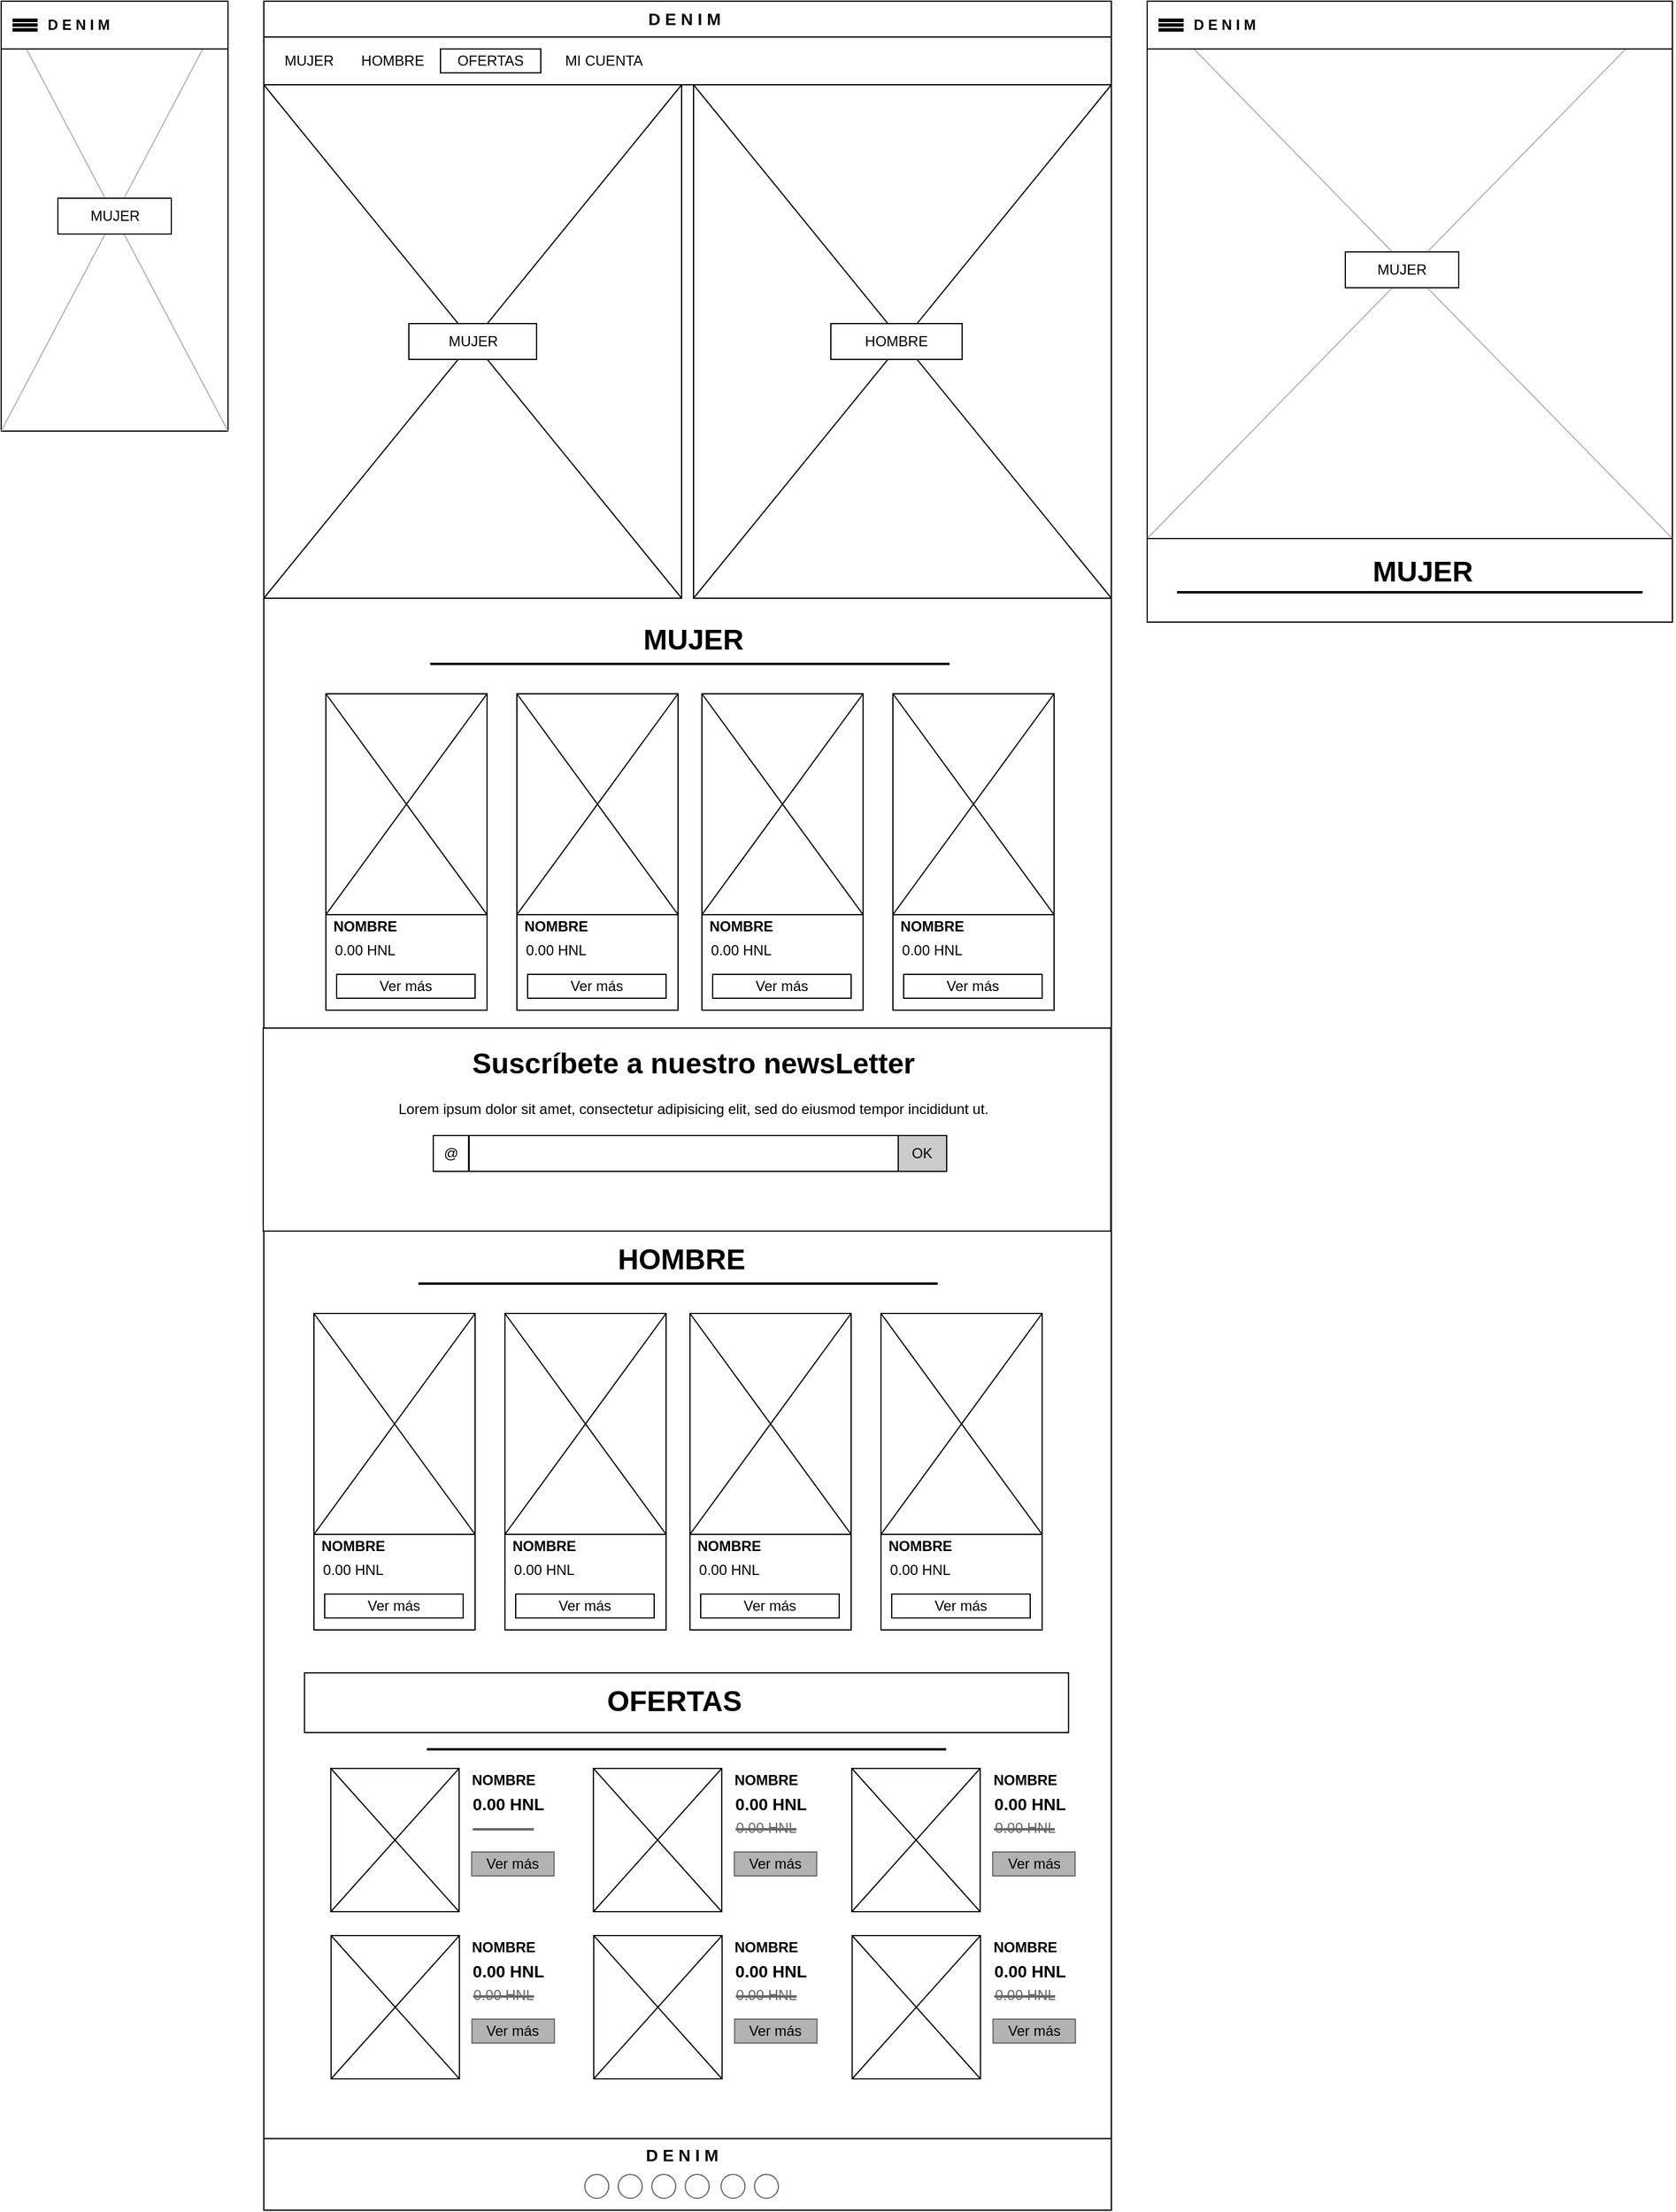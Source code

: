 <mxfile version="14.2.9" type="device"><diagram id="BzFbe2hhnLIQSWwReO9y" name="Page-1"><mxGraphModel dx="3149" dy="1377" grid="1" gridSize="10" guides="1" tooltips="1" connect="1" arrows="1" fold="1" page="1" pageScale="1" pageWidth="827" pageHeight="1169" math="0" shadow="0"><root><mxCell id="0"/><mxCell id="1" parent="0"/><mxCell id="2yqWOfdZehH4-SguEnwj-53" value="&lt;font color=&quot;#666666&quot;&gt;0.00 HNL&lt;/font&gt;" style="text;html=1;strokeColor=none;fillColor=none;align=center;verticalAlign=middle;whiteSpace=wrap;rounded=0;" vertex="1" parent="1"><mxGeometry x="408.12" y="1560" width="66" height="20" as="geometry"/></mxCell><mxCell id="w9OYnU01-3KVsLfKGzql-2" value="" style="rounded=0;whiteSpace=wrap;html=1;" parent="1" vertex="1"><mxGeometry x="240" y="40" width="710" height="1850" as="geometry"/></mxCell><mxCell id="2yqWOfdZehH4-SguEnwj-1" value="" style="rounded=0;whiteSpace=wrap;html=1;fillColor=#FFFFFF;shadow=0;" vertex="1" parent="1"><mxGeometry x="240" y="70" width="710" height="40" as="geometry"/></mxCell><mxCell id="w9OYnU01-3KVsLfKGzql-1" value="" style="rounded=0;whiteSpace=wrap;html=1;" parent="1" vertex="1"><mxGeometry x="20" y="40" width="190" height="360" as="geometry"/></mxCell><mxCell id="J9lF8tsHG0ILNzpmwX-n-75" value="" style="endArrow=none;html=1;strokeColor=#B3B3B3;entryX=1;entryY=0;entryDx=0;entryDy=0;exitX=0;exitY=1;exitDx=0;exitDy=0;" parent="1" source="w9OYnU01-3KVsLfKGzql-1" target="J9lF8tsHG0ILNzpmwX-n-1" edge="1"><mxGeometry width="50" height="50" relative="1" as="geometry"><mxPoint x="100" y="240" as="sourcePoint"/><mxPoint x="150" y="190" as="targetPoint"/></mxGeometry></mxCell><mxCell id="J9lF8tsHG0ILNzpmwX-n-76" value="" style="endArrow=none;html=1;strokeColor=#B3B3B3;entryX=0;entryY=0;entryDx=0;entryDy=0;exitX=1;exitY=1;exitDx=0;exitDy=0;" parent="1" source="w9OYnU01-3KVsLfKGzql-1" target="J9lF8tsHG0ILNzpmwX-n-1" edge="1"><mxGeometry width="50" height="50" relative="1" as="geometry"><mxPoint x="60" y="230" as="sourcePoint"/><mxPoint x="110" y="180" as="targetPoint"/></mxGeometry></mxCell><mxCell id="J9lF8tsHG0ILNzpmwX-n-14" value="" style="rounded=0;whiteSpace=wrap;html=1;fillColor=#FFFFFF;shadow=0;" parent="1" vertex="1"><mxGeometry x="240" y="40" width="710" height="30" as="geometry"/></mxCell><mxCell id="J9lF8tsHG0ILNzpmwX-n-1" value="" style="rounded=0;whiteSpace=wrap;html=1;" parent="1" vertex="1"><mxGeometry x="20" y="40" width="190" height="40" as="geometry"/></mxCell><mxCell id="w9OYnU01-3KVsLfKGzql-5" value="&lt;b&gt;D E N I M&lt;/b&gt;" style="text;html=1;strokeColor=none;fillColor=none;align=center;verticalAlign=middle;whiteSpace=wrap;rounded=0;rotation=0;" parent="1" vertex="1"><mxGeometry x="50" y="50" width="70" height="20" as="geometry"/></mxCell><mxCell id="999usHYiFykuovR0vCBk-6" value="MI CUENTA" style="text;html=1;strokeColor=none;fillColor=#FFFFFF;align=center;verticalAlign=middle;whiteSpace=wrap;rounded=0;" parent="1" vertex="1"><mxGeometry x="490" y="80" width="70" height="20" as="geometry"/></mxCell><mxCell id="999usHYiFykuovR0vCBk-7" value="MUJER" style="text;html=1;strokeColor=none;fillColor=#FFFFFF;align=center;verticalAlign=middle;whiteSpace=wrap;rounded=0;shadow=0;" parent="1" vertex="1"><mxGeometry x="257.5" y="80" width="40" height="20" as="geometry"/></mxCell><mxCell id="Bk4zmw9oALdh6fJDK1Hr-80" value="" style="rounded=0;whiteSpace=wrap;html=1;fillColor=#FFFFFF;" parent="1" vertex="1"><mxGeometry x="292" y="620" width="135" height="265" as="geometry"/></mxCell><mxCell id="Bk4zmw9oALdh6fJDK1Hr-83" value="" style="rounded=0;whiteSpace=wrap;html=1;fillColor=#FFFFFF;" parent="1" vertex="1"><mxGeometry x="292" y="620" width="135" height="185" as="geometry"/></mxCell><mxCell id="Bk4zmw9oALdh6fJDK1Hr-84" value="" style="endArrow=none;html=1;entryX=0;entryY=0;entryDx=0;entryDy=0;exitX=1;exitY=1;exitDx=0;exitDy=0;" parent="1" source="Bk4zmw9oALdh6fJDK1Hr-83" target="Bk4zmw9oALdh6fJDK1Hr-83" edge="1"><mxGeometry width="50" height="50" relative="1" as="geometry"><mxPoint x="327" y="690" as="sourcePoint"/><mxPoint x="377" y="640" as="targetPoint"/></mxGeometry></mxCell><mxCell id="Bk4zmw9oALdh6fJDK1Hr-85" value="" style="endArrow=none;html=1;entryX=1;entryY=0;entryDx=0;entryDy=0;exitX=0;exitY=1;exitDx=0;exitDy=0;" parent="1" source="Bk4zmw9oALdh6fJDK1Hr-83" target="Bk4zmw9oALdh6fJDK1Hr-83" edge="1"><mxGeometry width="50" height="50" relative="1" as="geometry"><mxPoint x="327" y="690" as="sourcePoint"/><mxPoint x="377" y="640" as="targetPoint"/></mxGeometry></mxCell><mxCell id="Bk4zmw9oALdh6fJDK1Hr-86" value="&lt;b&gt;NOMBRE&lt;/b&gt;" style="text;html=1;strokeColor=none;fillColor=none;align=center;verticalAlign=middle;whiteSpace=wrap;rounded=0;" parent="1" vertex="1"><mxGeometry x="292" y="805" width="66" height="20" as="geometry"/></mxCell><mxCell id="J9lF8tsHG0ILNzpmwX-n-2" value="" style="shape=parallelMarker;direction=south;html=1;outlineConnect=0;fontFamily=Helvetica;fontSize=12;fontColor=#000000;align=center;strokeColor=#000000;fillColor=#ffffff;" parent="1" vertex="1"><mxGeometry x="30" y="55" width="20" height="10" as="geometry"/></mxCell><mxCell id="J9lF8tsHG0ILNzpmwX-n-10" value="MUJER" style="rounded=1;whiteSpace=wrap;html=1;fillColor=#FFFFFF;arcSize=0;" parent="1" vertex="1"><mxGeometry x="67.5" y="205" width="95" height="30" as="geometry"/></mxCell><mxCell id="J9lF8tsHG0ILNzpmwX-n-11" value="&lt;b&gt;&lt;font style=&quot;font-size: 14px&quot;&gt;D E N I M&lt;/font&gt;&lt;/b&gt;" style="text;html=1;strokeColor=none;fillColor=none;align=center;verticalAlign=middle;whiteSpace=wrap;rounded=0;" parent="1" vertex="1"><mxGeometry x="556.25" y="45" width="72.5" height="20" as="geometry"/></mxCell><mxCell id="J9lF8tsHG0ILNzpmwX-n-16" value="HOMBRE" style="text;html=1;strokeColor=none;fillColor=#FFFFFF;align=center;verticalAlign=middle;whiteSpace=wrap;rounded=0;shadow=0;" parent="1" vertex="1"><mxGeometry x="327.5" y="80" width="40" height="20" as="geometry"/></mxCell><mxCell id="J9lF8tsHG0ILNzpmwX-n-18" value="" style="rounded=0;whiteSpace=wrap;html=1;shadow=0;fillColor=#FFFFFF;strokeColor=#000000;" parent="1" vertex="1"><mxGeometry x="388" y="80" width="84" height="20" as="geometry"/></mxCell><mxCell id="J9lF8tsHG0ILNzpmwX-n-19" value="OFERTAS" style="text;html=1;strokeColor=none;fillColor=#FFFFFF;align=center;verticalAlign=middle;whiteSpace=wrap;rounded=0;" parent="1" vertex="1"><mxGeometry x="410" y="85" width="40" height="10" as="geometry"/></mxCell><mxCell id="J9lF8tsHG0ILNzpmwX-n-39" value="&lt;font style=&quot;font-size: 24px&quot;&gt;&lt;b&gt;MUJER&lt;/b&gt;&lt;/font&gt;" style="text;html=1;strokeColor=none;fillColor=none;align=center;verticalAlign=middle;whiteSpace=wrap;rounded=0;shadow=0;" parent="1" vertex="1"><mxGeometry x="580" y="565" width="40" height="20" as="geometry"/></mxCell><mxCell id="J9lF8tsHG0ILNzpmwX-n-41" value="" style="rounded=0;whiteSpace=wrap;html=1;shadow=0;strokeColor=#000000;fillColor=#FFFFFF;" parent="1" vertex="1"><mxGeometry x="239.5" y="900" width="710" height="170" as="geometry"/></mxCell><mxCell id="J9lF8tsHG0ILNzpmwX-n-42" value="&lt;h1&gt;Suscríbete a nuestro newsLetter&lt;/h1&gt;&lt;p&gt;Lorem ipsum dolor sit amet, consectetur adipisicing elit, sed do eiusmod tempor incididunt ut.&lt;/p&gt;" style="text;html=1;strokeColor=none;fillColor=none;spacing=5;spacingTop=-20;whiteSpace=wrap;overflow=hidden;rounded=0;align=center;" parent="1" vertex="1"><mxGeometry x="270" y="910" width="660" height="70" as="geometry"/></mxCell><mxCell id="J9lF8tsHG0ILNzpmwX-n-43" value="" style="rounded=1;whiteSpace=wrap;html=1;arcSize=0;" parent="1" vertex="1"><mxGeometry x="412.03" y="990" width="359.44" height="30" as="geometry"/></mxCell><mxCell id="J9lF8tsHG0ILNzpmwX-n-44" value="OK" style="rounded=1;whiteSpace=wrap;html=1;fillColor=#CCCCCC;arcSize=0;" parent="1" vertex="1"><mxGeometry x="771.47" y="990" width="40.56" height="30" as="geometry"/></mxCell><mxCell id="J9lF8tsHG0ILNzpmwX-n-45" value="" style="rounded=0;whiteSpace=wrap;html=1;fillColor=#FFFFFF;" parent="1" vertex="1"><mxGeometry x="296.12" y="1520" width="107.5" height="120" as="geometry"/></mxCell><mxCell id="J9lF8tsHG0ILNzpmwX-n-46" value="" style="endArrow=none;html=1;entryX=0;entryY=0;entryDx=0;entryDy=0;exitX=1;exitY=1;exitDx=0;exitDy=0;" parent="1" source="J9lF8tsHG0ILNzpmwX-n-45" target="J9lF8tsHG0ILNzpmwX-n-45" edge="1"><mxGeometry width="50" height="50" relative="1" as="geometry"><mxPoint x="303.62" y="1590" as="sourcePoint"/><mxPoint x="353.62" y="1540" as="targetPoint"/></mxGeometry></mxCell><mxCell id="J9lF8tsHG0ILNzpmwX-n-47" value="" style="endArrow=none;html=1;entryX=1;entryY=0;entryDx=0;entryDy=0;exitX=0;exitY=1;exitDx=0;exitDy=0;" parent="1" source="J9lF8tsHG0ILNzpmwX-n-45" target="J9lF8tsHG0ILNzpmwX-n-45" edge="1"><mxGeometry width="50" height="50" relative="1" as="geometry"><mxPoint x="303.62" y="1590" as="sourcePoint"/><mxPoint x="353.62" y="1540" as="targetPoint"/></mxGeometry></mxCell><mxCell id="J9lF8tsHG0ILNzpmwX-n-57" value="" style="rounded=0;whiteSpace=wrap;html=1;shadow=0;strokeColor=#000000;fillColor=#FFFFFF;" parent="1" vertex="1"><mxGeometry x="274.12" y="1440" width="640" height="50" as="geometry"/></mxCell><mxCell id="2yqWOfdZehH4-SguEnwj-6" value="" style="rounded=0;whiteSpace=wrap;html=1;shadow=0;fillColor=none;" vertex="1" parent="1"><mxGeometry x="240" y="110" width="350" height="430" as="geometry"/></mxCell><mxCell id="2yqWOfdZehH4-SguEnwj-7" value="" style="rounded=0;whiteSpace=wrap;html=1;shadow=0;fillColor=none;" vertex="1" parent="1"><mxGeometry x="600" y="110" width="350" height="430" as="geometry"/></mxCell><mxCell id="2yqWOfdZehH4-SguEnwj-8" value="" style="endArrow=none;html=1;entryX=0;entryY=0;entryDx=0;entryDy=0;exitX=1;exitY=1;exitDx=0;exitDy=0;" edge="1" parent="1" source="2yqWOfdZehH4-SguEnwj-6" target="2yqWOfdZehH4-SguEnwj-6"><mxGeometry width="50" height="50" relative="1" as="geometry"><mxPoint x="320" y="270" as="sourcePoint"/><mxPoint x="370" y="220" as="targetPoint"/></mxGeometry></mxCell><mxCell id="2yqWOfdZehH4-SguEnwj-9" value="" style="endArrow=none;html=1;entryX=0;entryY=0;entryDx=0;entryDy=0;" edge="1" parent="1" target="2yqWOfdZehH4-SguEnwj-7"><mxGeometry width="50" height="50" relative="1" as="geometry"><mxPoint x="950" y="540" as="sourcePoint"/><mxPoint x="590" y="110.0" as="targetPoint"/></mxGeometry></mxCell><mxCell id="2yqWOfdZehH4-SguEnwj-10" value="" style="endArrow=none;html=1;entryX=1;entryY=0;entryDx=0;entryDy=0;exitX=0;exitY=1;exitDx=0;exitDy=0;" edge="1" parent="1" source="2yqWOfdZehH4-SguEnwj-7" target="2yqWOfdZehH4-SguEnwj-7"><mxGeometry width="50" height="50" relative="1" as="geometry"><mxPoint x="960" y="550" as="sourcePoint"/><mxPoint x="600" y="120.0" as="targetPoint"/></mxGeometry></mxCell><mxCell id="2yqWOfdZehH4-SguEnwj-11" value="" style="endArrow=none;html=1;entryX=1;entryY=0;entryDx=0;entryDy=0;exitX=0;exitY=1;exitDx=0;exitDy=0;" edge="1" parent="1" target="2yqWOfdZehH4-SguEnwj-6"><mxGeometry width="50" height="50" relative="1" as="geometry"><mxPoint x="240" y="540" as="sourcePoint"/><mxPoint x="600" y="110.0" as="targetPoint"/></mxGeometry></mxCell><mxCell id="2yqWOfdZehH4-SguEnwj-12" value="MUJER" style="rounded=1;whiteSpace=wrap;html=1;fillColor=#FFFFFF;shadow=0;arcSize=0;" vertex="1" parent="1"><mxGeometry x="361.5" y="310" width="107" height="30" as="geometry"/></mxCell><mxCell id="2yqWOfdZehH4-SguEnwj-13" value="HOMBRE" style="rounded=1;whiteSpace=wrap;html=1;fillColor=#FFFFFF;arcSize=0;" vertex="1" parent="1"><mxGeometry x="715" y="310" width="110" height="30" as="geometry"/></mxCell><mxCell id="2yqWOfdZehH4-SguEnwj-16" value="" style="line;strokeWidth=2;html=1;shadow=0;fillColor=#FFFFFF;" vertex="1" parent="1"><mxGeometry x="379.5" y="590" width="435" height="10" as="geometry"/></mxCell><mxCell id="2yqWOfdZehH4-SguEnwj-17" value="0.00 HNL" style="text;html=1;strokeColor=none;fillColor=none;align=center;verticalAlign=middle;whiteSpace=wrap;rounded=0;" vertex="1" parent="1"><mxGeometry x="292" y="825" width="66" height="20" as="geometry"/></mxCell><mxCell id="2yqWOfdZehH4-SguEnwj-18" value="Ver más" style="rounded=1;whiteSpace=wrap;html=1;fillColor=#FFFFFF;shadow=0;arcSize=0;" vertex="1" parent="1"><mxGeometry x="301" y="855" width="116" height="20" as="geometry"/></mxCell><mxCell id="2yqWOfdZehH4-SguEnwj-27" value="" style="rounded=0;whiteSpace=wrap;html=1;fillColor=#FFFFFF;" vertex="1" parent="1"><mxGeometry x="452" y="620" width="135" height="265" as="geometry"/></mxCell><mxCell id="2yqWOfdZehH4-SguEnwj-28" value="" style="rounded=0;whiteSpace=wrap;html=1;fillColor=#FFFFFF;" vertex="1" parent="1"><mxGeometry x="452" y="620" width="135" height="185" as="geometry"/></mxCell><mxCell id="2yqWOfdZehH4-SguEnwj-29" value="" style="endArrow=none;html=1;entryX=0;entryY=0;entryDx=0;entryDy=0;exitX=1;exitY=1;exitDx=0;exitDy=0;" edge="1" parent="1" source="2yqWOfdZehH4-SguEnwj-28" target="2yqWOfdZehH4-SguEnwj-28"><mxGeometry width="50" height="50" relative="1" as="geometry"><mxPoint x="487" y="690" as="sourcePoint"/><mxPoint x="537" y="640" as="targetPoint"/></mxGeometry></mxCell><mxCell id="2yqWOfdZehH4-SguEnwj-30" value="" style="endArrow=none;html=1;entryX=1;entryY=0;entryDx=0;entryDy=0;exitX=0;exitY=1;exitDx=0;exitDy=0;" edge="1" parent="1" source="2yqWOfdZehH4-SguEnwj-28" target="2yqWOfdZehH4-SguEnwj-28"><mxGeometry width="50" height="50" relative="1" as="geometry"><mxPoint x="487" y="690" as="sourcePoint"/><mxPoint x="537" y="640" as="targetPoint"/></mxGeometry></mxCell><mxCell id="2yqWOfdZehH4-SguEnwj-31" value="&lt;b&gt;NOMBRE&lt;/b&gt;" style="text;html=1;strokeColor=none;fillColor=none;align=center;verticalAlign=middle;whiteSpace=wrap;rounded=0;" vertex="1" parent="1"><mxGeometry x="452" y="805" width="66" height="20" as="geometry"/></mxCell><mxCell id="2yqWOfdZehH4-SguEnwj-32" value="0.00 HNL" style="text;html=1;strokeColor=none;fillColor=none;align=center;verticalAlign=middle;whiteSpace=wrap;rounded=0;" vertex="1" parent="1"><mxGeometry x="452" y="825" width="66" height="20" as="geometry"/></mxCell><mxCell id="2yqWOfdZehH4-SguEnwj-33" value="Ver más" style="rounded=1;whiteSpace=wrap;html=1;fillColor=#FFFFFF;shadow=0;arcSize=0;" vertex="1" parent="1"><mxGeometry x="461" y="855" width="116" height="20" as="geometry"/></mxCell><mxCell id="2yqWOfdZehH4-SguEnwj-34" value="" style="rounded=0;whiteSpace=wrap;html=1;fillColor=#FFFFFF;" vertex="1" parent="1"><mxGeometry x="607" y="620" width="135" height="265" as="geometry"/></mxCell><mxCell id="2yqWOfdZehH4-SguEnwj-35" value="" style="rounded=0;whiteSpace=wrap;html=1;fillColor=#FFFFFF;" vertex="1" parent="1"><mxGeometry x="607" y="620" width="135" height="185" as="geometry"/></mxCell><mxCell id="2yqWOfdZehH4-SguEnwj-36" value="" style="endArrow=none;html=1;entryX=0;entryY=0;entryDx=0;entryDy=0;exitX=1;exitY=1;exitDx=0;exitDy=0;" edge="1" parent="1" source="2yqWOfdZehH4-SguEnwj-35" target="2yqWOfdZehH4-SguEnwj-35"><mxGeometry width="50" height="50" relative="1" as="geometry"><mxPoint x="642" y="690" as="sourcePoint"/><mxPoint x="692" y="640" as="targetPoint"/></mxGeometry></mxCell><mxCell id="2yqWOfdZehH4-SguEnwj-37" value="" style="endArrow=none;html=1;entryX=1;entryY=0;entryDx=0;entryDy=0;exitX=0;exitY=1;exitDx=0;exitDy=0;" edge="1" parent="1" source="2yqWOfdZehH4-SguEnwj-35" target="2yqWOfdZehH4-SguEnwj-35"><mxGeometry width="50" height="50" relative="1" as="geometry"><mxPoint x="642" y="690" as="sourcePoint"/><mxPoint x="692" y="640" as="targetPoint"/></mxGeometry></mxCell><mxCell id="2yqWOfdZehH4-SguEnwj-38" value="&lt;b&gt;NOMBRE&lt;/b&gt;" style="text;html=1;strokeColor=none;fillColor=none;align=center;verticalAlign=middle;whiteSpace=wrap;rounded=0;" vertex="1" parent="1"><mxGeometry x="607" y="805" width="66" height="20" as="geometry"/></mxCell><mxCell id="2yqWOfdZehH4-SguEnwj-39" value="0.00 HNL" style="text;html=1;strokeColor=none;fillColor=none;align=center;verticalAlign=middle;whiteSpace=wrap;rounded=0;" vertex="1" parent="1"><mxGeometry x="607" y="825" width="66" height="20" as="geometry"/></mxCell><mxCell id="2yqWOfdZehH4-SguEnwj-40" value="Ver más" style="rounded=1;whiteSpace=wrap;html=1;fillColor=#FFFFFF;shadow=0;arcSize=0;" vertex="1" parent="1"><mxGeometry x="616" y="855" width="116" height="20" as="geometry"/></mxCell><mxCell id="2yqWOfdZehH4-SguEnwj-41" value="" style="rounded=0;whiteSpace=wrap;html=1;fillColor=#FFFFFF;" vertex="1" parent="1"><mxGeometry x="767" y="620" width="135" height="265" as="geometry"/></mxCell><mxCell id="2yqWOfdZehH4-SguEnwj-42" value="" style="rounded=0;whiteSpace=wrap;html=1;fillColor=#FFFFFF;" vertex="1" parent="1"><mxGeometry x="767" y="620" width="135" height="185" as="geometry"/></mxCell><mxCell id="2yqWOfdZehH4-SguEnwj-43" value="" style="endArrow=none;html=1;entryX=0;entryY=0;entryDx=0;entryDy=0;exitX=1;exitY=1;exitDx=0;exitDy=0;" edge="1" parent="1" source="2yqWOfdZehH4-SguEnwj-42" target="2yqWOfdZehH4-SguEnwj-42"><mxGeometry width="50" height="50" relative="1" as="geometry"><mxPoint x="802" y="690" as="sourcePoint"/><mxPoint x="852" y="640" as="targetPoint"/></mxGeometry></mxCell><mxCell id="2yqWOfdZehH4-SguEnwj-44" value="" style="endArrow=none;html=1;entryX=1;entryY=0;entryDx=0;entryDy=0;exitX=0;exitY=1;exitDx=0;exitDy=0;" edge="1" parent="1" source="2yqWOfdZehH4-SguEnwj-42" target="2yqWOfdZehH4-SguEnwj-42"><mxGeometry width="50" height="50" relative="1" as="geometry"><mxPoint x="802" y="690" as="sourcePoint"/><mxPoint x="852" y="640" as="targetPoint"/></mxGeometry></mxCell><mxCell id="2yqWOfdZehH4-SguEnwj-45" value="&lt;b&gt;NOMBRE&lt;/b&gt;" style="text;html=1;strokeColor=none;fillColor=none;align=center;verticalAlign=middle;whiteSpace=wrap;rounded=0;" vertex="1" parent="1"><mxGeometry x="767" y="805" width="66" height="20" as="geometry"/></mxCell><mxCell id="2yqWOfdZehH4-SguEnwj-46" value="0.00 HNL" style="text;html=1;strokeColor=none;fillColor=none;align=center;verticalAlign=middle;whiteSpace=wrap;rounded=0;" vertex="1" parent="1"><mxGeometry x="767" y="825" width="66" height="20" as="geometry"/></mxCell><mxCell id="2yqWOfdZehH4-SguEnwj-47" value="Ver más" style="rounded=1;whiteSpace=wrap;html=1;fillColor=#FFFFFF;shadow=0;arcSize=0;" vertex="1" parent="1"><mxGeometry x="776" y="855" width="116" height="20" as="geometry"/></mxCell><mxCell id="2yqWOfdZehH4-SguEnwj-48" value="@" style="rounded=1;whiteSpace=wrap;html=1;arcSize=0;" vertex="1" parent="1"><mxGeometry x="381.96" y="990" width="29.57" height="30" as="geometry"/></mxCell><mxCell id="2yqWOfdZehH4-SguEnwj-49" value="&lt;font style=&quot;font-size: 24px&quot;&gt;&lt;b&gt;OFERTAS&lt;br&gt;&lt;/b&gt;&lt;/font&gt;" style="text;html=1;strokeColor=none;fillColor=none;align=center;verticalAlign=middle;whiteSpace=wrap;rounded=0;shadow=0;" vertex="1" parent="1"><mxGeometry x="564.12" y="1454" width="40" height="20" as="geometry"/></mxCell><mxCell id="2yqWOfdZehH4-SguEnwj-50" value="&lt;b&gt;NOMBRE&lt;/b&gt;" style="text;html=1;strokeColor=none;fillColor=none;align=center;verticalAlign=middle;whiteSpace=wrap;rounded=0;" vertex="1" parent="1"><mxGeometry x="408.08" y="1520" width="66" height="20" as="geometry"/></mxCell><mxCell id="2yqWOfdZehH4-SguEnwj-51" value="&lt;font style=&quot;font-size: 14px&quot;&gt;&lt;b&gt;0.00 HNL&lt;/b&gt;&lt;/font&gt;" style="text;html=1;strokeColor=none;fillColor=none;align=center;verticalAlign=middle;whiteSpace=wrap;rounded=0;" vertex="1" parent="1"><mxGeometry x="412.12" y="1540" width="66" height="20" as="geometry"/></mxCell><mxCell id="2yqWOfdZehH4-SguEnwj-52" value="Ver más" style="rounded=1;whiteSpace=wrap;html=1;fillColor=#B3B3B3;shadow=0;arcSize=0;strokeColor=#666666;" vertex="1" parent="1"><mxGeometry x="414.12" y="1590" width="69.04" height="20" as="geometry"/></mxCell><mxCell id="2yqWOfdZehH4-SguEnwj-54" value="" style="line;strokeWidth=2;html=1;shadow=0;fillColor=#000000;strokeColor=#666666;" vertex="1" parent="1"><mxGeometry x="415.12" y="1568.5" width="51" height="5" as="geometry"/></mxCell><mxCell id="2yqWOfdZehH4-SguEnwj-55" value="&lt;font color=&quot;#666666&quot;&gt;0.00 HNL&lt;/font&gt;" style="text;html=1;strokeColor=none;fillColor=none;align=center;verticalAlign=middle;whiteSpace=wrap;rounded=0;" vertex="1" parent="1"><mxGeometry x="628.12" y="1560" width="66" height="20" as="geometry"/></mxCell><mxCell id="2yqWOfdZehH4-SguEnwj-56" value="" style="rounded=0;whiteSpace=wrap;html=1;fillColor=#FFFFFF;" vertex="1" parent="1"><mxGeometry x="516.12" y="1520" width="107.5" height="120" as="geometry"/></mxCell><mxCell id="2yqWOfdZehH4-SguEnwj-57" value="" style="endArrow=none;html=1;entryX=0;entryY=0;entryDx=0;entryDy=0;exitX=1;exitY=1;exitDx=0;exitDy=0;" edge="1" parent="1" source="2yqWOfdZehH4-SguEnwj-56" target="2yqWOfdZehH4-SguEnwj-56"><mxGeometry width="50" height="50" relative="1" as="geometry"><mxPoint x="523.62" y="1590" as="sourcePoint"/><mxPoint x="573.62" y="1540" as="targetPoint"/></mxGeometry></mxCell><mxCell id="2yqWOfdZehH4-SguEnwj-58" value="" style="endArrow=none;html=1;entryX=1;entryY=0;entryDx=0;entryDy=0;exitX=0;exitY=1;exitDx=0;exitDy=0;" edge="1" parent="1" source="2yqWOfdZehH4-SguEnwj-56" target="2yqWOfdZehH4-SguEnwj-56"><mxGeometry width="50" height="50" relative="1" as="geometry"><mxPoint x="523.62" y="1590" as="sourcePoint"/><mxPoint x="573.62" y="1540" as="targetPoint"/></mxGeometry></mxCell><mxCell id="2yqWOfdZehH4-SguEnwj-59" value="&lt;b&gt;NOMBRE&lt;/b&gt;" style="text;html=1;strokeColor=none;fillColor=none;align=center;verticalAlign=middle;whiteSpace=wrap;rounded=0;" vertex="1" parent="1"><mxGeometry x="628.08" y="1520" width="66" height="20" as="geometry"/></mxCell><mxCell id="2yqWOfdZehH4-SguEnwj-60" value="&lt;font style=&quot;font-size: 14px&quot;&gt;&lt;b&gt;0.00 HNL&lt;/b&gt;&lt;/font&gt;" style="text;html=1;strokeColor=none;fillColor=none;align=center;verticalAlign=middle;whiteSpace=wrap;rounded=0;" vertex="1" parent="1"><mxGeometry x="632.12" y="1540" width="66" height="20" as="geometry"/></mxCell><mxCell id="2yqWOfdZehH4-SguEnwj-61" value="Ver más" style="rounded=1;whiteSpace=wrap;html=1;fillColor=#B3B3B3;shadow=0;arcSize=0;strokeColor=#666666;" vertex="1" parent="1"><mxGeometry x="634.12" y="1590" width="69.04" height="20" as="geometry"/></mxCell><mxCell id="2yqWOfdZehH4-SguEnwj-62" value="" style="line;strokeWidth=2;html=1;shadow=0;fillColor=#000000;strokeColor=#666666;" vertex="1" parent="1"><mxGeometry x="635.12" y="1568.5" width="51" height="5" as="geometry"/></mxCell><mxCell id="2yqWOfdZehH4-SguEnwj-63" value="&lt;font color=&quot;#666666&quot;&gt;0.00 HNL&lt;/font&gt;" style="text;html=1;strokeColor=none;fillColor=none;align=center;verticalAlign=middle;whiteSpace=wrap;rounded=0;" vertex="1" parent="1"><mxGeometry x="844.6" y="1560" width="66" height="20" as="geometry"/></mxCell><mxCell id="2yqWOfdZehH4-SguEnwj-64" value="" style="rounded=0;whiteSpace=wrap;html=1;fillColor=#FFFFFF;" vertex="1" parent="1"><mxGeometry x="732.6" y="1520" width="107.5" height="120" as="geometry"/></mxCell><mxCell id="2yqWOfdZehH4-SguEnwj-65" value="" style="endArrow=none;html=1;entryX=0;entryY=0;entryDx=0;entryDy=0;exitX=1;exitY=1;exitDx=0;exitDy=0;" edge="1" parent="1" source="2yqWOfdZehH4-SguEnwj-64" target="2yqWOfdZehH4-SguEnwj-64"><mxGeometry width="50" height="50" relative="1" as="geometry"><mxPoint x="740.1" y="1590" as="sourcePoint"/><mxPoint x="790.1" y="1540" as="targetPoint"/></mxGeometry></mxCell><mxCell id="2yqWOfdZehH4-SguEnwj-66" value="" style="endArrow=none;html=1;entryX=1;entryY=0;entryDx=0;entryDy=0;exitX=0;exitY=1;exitDx=0;exitDy=0;" edge="1" parent="1" source="2yqWOfdZehH4-SguEnwj-64" target="2yqWOfdZehH4-SguEnwj-64"><mxGeometry width="50" height="50" relative="1" as="geometry"><mxPoint x="740.1" y="1590" as="sourcePoint"/><mxPoint x="790.1" y="1540" as="targetPoint"/></mxGeometry></mxCell><mxCell id="2yqWOfdZehH4-SguEnwj-67" value="&lt;b&gt;NOMBRE&lt;/b&gt;" style="text;html=1;strokeColor=none;fillColor=none;align=center;verticalAlign=middle;whiteSpace=wrap;rounded=0;" vertex="1" parent="1"><mxGeometry x="844.56" y="1520" width="66" height="20" as="geometry"/></mxCell><mxCell id="2yqWOfdZehH4-SguEnwj-68" value="&lt;font style=&quot;font-size: 14px&quot;&gt;&lt;b&gt;0.00 HNL&lt;/b&gt;&lt;/font&gt;" style="text;html=1;strokeColor=none;fillColor=none;align=center;verticalAlign=middle;whiteSpace=wrap;rounded=0;" vertex="1" parent="1"><mxGeometry x="848.6" y="1540" width="66" height="20" as="geometry"/></mxCell><mxCell id="2yqWOfdZehH4-SguEnwj-69" value="Ver más" style="rounded=1;whiteSpace=wrap;html=1;fillColor=#B3B3B3;shadow=0;arcSize=0;strokeColor=#666666;" vertex="1" parent="1"><mxGeometry x="850.6" y="1590" width="69.04" height="20" as="geometry"/></mxCell><mxCell id="2yqWOfdZehH4-SguEnwj-70" value="" style="line;strokeWidth=2;html=1;shadow=0;fillColor=#000000;strokeColor=#666666;" vertex="1" parent="1"><mxGeometry x="851.6" y="1568.5" width="51" height="5" as="geometry"/></mxCell><mxCell id="2yqWOfdZehH4-SguEnwj-71" value="&lt;font color=&quot;#666666&quot;&gt;0.00 HNL&lt;/font&gt;" style="text;html=1;strokeColor=none;fillColor=none;align=center;verticalAlign=middle;whiteSpace=wrap;rounded=0;" vertex="1" parent="1"><mxGeometry x="408.36" y="1700" width="66" height="20" as="geometry"/></mxCell><mxCell id="2yqWOfdZehH4-SguEnwj-72" value="" style="rounded=0;whiteSpace=wrap;html=1;fillColor=#FFFFFF;" vertex="1" parent="1"><mxGeometry x="296.36" y="1660" width="107.5" height="120" as="geometry"/></mxCell><mxCell id="2yqWOfdZehH4-SguEnwj-73" value="" style="endArrow=none;html=1;entryX=0;entryY=0;entryDx=0;entryDy=0;exitX=1;exitY=1;exitDx=0;exitDy=0;" edge="1" parent="1" source="2yqWOfdZehH4-SguEnwj-72" target="2yqWOfdZehH4-SguEnwj-72"><mxGeometry width="50" height="50" relative="1" as="geometry"><mxPoint x="303.86" y="1730" as="sourcePoint"/><mxPoint x="353.86" y="1680" as="targetPoint"/></mxGeometry></mxCell><mxCell id="2yqWOfdZehH4-SguEnwj-74" value="" style="endArrow=none;html=1;entryX=1;entryY=0;entryDx=0;entryDy=0;exitX=0;exitY=1;exitDx=0;exitDy=0;" edge="1" parent="1" source="2yqWOfdZehH4-SguEnwj-72" target="2yqWOfdZehH4-SguEnwj-72"><mxGeometry width="50" height="50" relative="1" as="geometry"><mxPoint x="303.86" y="1730" as="sourcePoint"/><mxPoint x="353.86" y="1680" as="targetPoint"/></mxGeometry></mxCell><mxCell id="2yqWOfdZehH4-SguEnwj-75" value="&lt;b&gt;NOMBRE&lt;/b&gt;" style="text;html=1;strokeColor=none;fillColor=none;align=center;verticalAlign=middle;whiteSpace=wrap;rounded=0;" vertex="1" parent="1"><mxGeometry x="408.32" y="1660" width="66" height="20" as="geometry"/></mxCell><mxCell id="2yqWOfdZehH4-SguEnwj-76" value="&lt;font style=&quot;font-size: 14px&quot;&gt;&lt;b&gt;0.00 HNL&lt;/b&gt;&lt;/font&gt;" style="text;html=1;strokeColor=none;fillColor=none;align=center;verticalAlign=middle;whiteSpace=wrap;rounded=0;" vertex="1" parent="1"><mxGeometry x="412.36" y="1680" width="66" height="20" as="geometry"/></mxCell><mxCell id="2yqWOfdZehH4-SguEnwj-77" value="Ver más" style="rounded=1;whiteSpace=wrap;html=1;fillColor=#B3B3B3;shadow=0;arcSize=0;strokeColor=#666666;" vertex="1" parent="1"><mxGeometry x="414.36" y="1730" width="69.04" height="20" as="geometry"/></mxCell><mxCell id="2yqWOfdZehH4-SguEnwj-78" value="" style="line;strokeWidth=2;html=1;shadow=0;fillColor=#000000;strokeColor=#666666;" vertex="1" parent="1"><mxGeometry x="415.36" y="1708.5" width="51" height="5" as="geometry"/></mxCell><mxCell id="2yqWOfdZehH4-SguEnwj-79" value="&lt;font color=&quot;#666666&quot;&gt;0.00 HNL&lt;/font&gt;" style="text;html=1;strokeColor=none;fillColor=none;align=center;verticalAlign=middle;whiteSpace=wrap;rounded=0;" vertex="1" parent="1"><mxGeometry x="628.36" y="1700" width="66" height="20" as="geometry"/></mxCell><mxCell id="2yqWOfdZehH4-SguEnwj-80" value="" style="rounded=0;whiteSpace=wrap;html=1;fillColor=#FFFFFF;" vertex="1" parent="1"><mxGeometry x="516.36" y="1660" width="107.5" height="120" as="geometry"/></mxCell><mxCell id="2yqWOfdZehH4-SguEnwj-81" value="" style="endArrow=none;html=1;entryX=0;entryY=0;entryDx=0;entryDy=0;exitX=1;exitY=1;exitDx=0;exitDy=0;" edge="1" parent="1" source="2yqWOfdZehH4-SguEnwj-80" target="2yqWOfdZehH4-SguEnwj-80"><mxGeometry width="50" height="50" relative="1" as="geometry"><mxPoint x="523.86" y="1730" as="sourcePoint"/><mxPoint x="573.86" y="1680" as="targetPoint"/></mxGeometry></mxCell><mxCell id="2yqWOfdZehH4-SguEnwj-82" value="" style="endArrow=none;html=1;entryX=1;entryY=0;entryDx=0;entryDy=0;exitX=0;exitY=1;exitDx=0;exitDy=0;" edge="1" parent="1" source="2yqWOfdZehH4-SguEnwj-80" target="2yqWOfdZehH4-SguEnwj-80"><mxGeometry width="50" height="50" relative="1" as="geometry"><mxPoint x="523.86" y="1730" as="sourcePoint"/><mxPoint x="573.86" y="1680" as="targetPoint"/></mxGeometry></mxCell><mxCell id="2yqWOfdZehH4-SguEnwj-83" value="&lt;b&gt;NOMBRE&lt;/b&gt;" style="text;html=1;strokeColor=none;fillColor=none;align=center;verticalAlign=middle;whiteSpace=wrap;rounded=0;" vertex="1" parent="1"><mxGeometry x="628.32" y="1660" width="66" height="20" as="geometry"/></mxCell><mxCell id="2yqWOfdZehH4-SguEnwj-84" value="&lt;font style=&quot;font-size: 14px&quot;&gt;&lt;b&gt;0.00 HNL&lt;/b&gt;&lt;/font&gt;" style="text;html=1;strokeColor=none;fillColor=none;align=center;verticalAlign=middle;whiteSpace=wrap;rounded=0;" vertex="1" parent="1"><mxGeometry x="632.36" y="1680" width="66" height="20" as="geometry"/></mxCell><mxCell id="2yqWOfdZehH4-SguEnwj-85" value="Ver más" style="rounded=1;whiteSpace=wrap;html=1;fillColor=#B3B3B3;shadow=0;arcSize=0;strokeColor=#666666;" vertex="1" parent="1"><mxGeometry x="634.36" y="1730" width="69.04" height="20" as="geometry"/></mxCell><mxCell id="2yqWOfdZehH4-SguEnwj-86" value="" style="line;strokeWidth=2;html=1;shadow=0;fillColor=#000000;strokeColor=#666666;" vertex="1" parent="1"><mxGeometry x="635.36" y="1708.5" width="51" height="5" as="geometry"/></mxCell><mxCell id="2yqWOfdZehH4-SguEnwj-87" value="&lt;font color=&quot;#666666&quot;&gt;0.00 HNL&lt;/font&gt;" style="text;html=1;strokeColor=none;fillColor=none;align=center;verticalAlign=middle;whiteSpace=wrap;rounded=0;" vertex="1" parent="1"><mxGeometry x="844.84" y="1700" width="66" height="20" as="geometry"/></mxCell><mxCell id="2yqWOfdZehH4-SguEnwj-88" value="" style="rounded=0;whiteSpace=wrap;html=1;fillColor=#FFFFFF;" vertex="1" parent="1"><mxGeometry x="732.84" y="1660" width="107.5" height="120" as="geometry"/></mxCell><mxCell id="2yqWOfdZehH4-SguEnwj-89" value="" style="endArrow=none;html=1;entryX=0;entryY=0;entryDx=0;entryDy=0;exitX=1;exitY=1;exitDx=0;exitDy=0;" edge="1" parent="1" source="2yqWOfdZehH4-SguEnwj-88" target="2yqWOfdZehH4-SguEnwj-88"><mxGeometry width="50" height="50" relative="1" as="geometry"><mxPoint x="740.34" y="1730" as="sourcePoint"/><mxPoint x="790.34" y="1680" as="targetPoint"/></mxGeometry></mxCell><mxCell id="2yqWOfdZehH4-SguEnwj-90" value="" style="endArrow=none;html=1;entryX=1;entryY=0;entryDx=0;entryDy=0;exitX=0;exitY=1;exitDx=0;exitDy=0;" edge="1" parent="1" source="2yqWOfdZehH4-SguEnwj-88" target="2yqWOfdZehH4-SguEnwj-88"><mxGeometry width="50" height="50" relative="1" as="geometry"><mxPoint x="740.34" y="1730" as="sourcePoint"/><mxPoint x="790.34" y="1680" as="targetPoint"/></mxGeometry></mxCell><mxCell id="2yqWOfdZehH4-SguEnwj-91" value="&lt;b&gt;NOMBRE&lt;/b&gt;" style="text;html=1;strokeColor=none;fillColor=none;align=center;verticalAlign=middle;whiteSpace=wrap;rounded=0;" vertex="1" parent="1"><mxGeometry x="844.8" y="1660" width="66" height="20" as="geometry"/></mxCell><mxCell id="2yqWOfdZehH4-SguEnwj-92" value="&lt;font style=&quot;font-size: 14px&quot;&gt;&lt;b&gt;0.00 HNL&lt;/b&gt;&lt;/font&gt;" style="text;html=1;strokeColor=none;fillColor=none;align=center;verticalAlign=middle;whiteSpace=wrap;rounded=0;" vertex="1" parent="1"><mxGeometry x="848.84" y="1680" width="66" height="20" as="geometry"/></mxCell><mxCell id="2yqWOfdZehH4-SguEnwj-93" value="Ver más" style="rounded=1;whiteSpace=wrap;html=1;fillColor=#B3B3B3;shadow=0;arcSize=0;strokeColor=#666666;" vertex="1" parent="1"><mxGeometry x="850.84" y="1730" width="69.04" height="20" as="geometry"/></mxCell><mxCell id="2yqWOfdZehH4-SguEnwj-94" value="" style="line;strokeWidth=2;html=1;shadow=0;fillColor=#000000;strokeColor=#666666;" vertex="1" parent="1"><mxGeometry x="851.84" y="1708.5" width="51" height="5" as="geometry"/></mxCell><mxCell id="2yqWOfdZehH4-SguEnwj-95" value="" style="line;strokeWidth=2;html=1;shadow=0;fillColor=#FFFFFF;" vertex="1" parent="1"><mxGeometry x="376.62" y="1499" width="435" height="10" as="geometry"/></mxCell><mxCell id="2yqWOfdZehH4-SguEnwj-96" value="" style="rounded=0;whiteSpace=wrap;html=1;fillColor=#FFFFFF;" vertex="1" parent="1"><mxGeometry x="282" y="1139" width="135" height="265" as="geometry"/></mxCell><mxCell id="2yqWOfdZehH4-SguEnwj-97" value="" style="rounded=0;whiteSpace=wrap;html=1;fillColor=#FFFFFF;" vertex="1" parent="1"><mxGeometry x="282" y="1139" width="135" height="185" as="geometry"/></mxCell><mxCell id="2yqWOfdZehH4-SguEnwj-98" value="" style="endArrow=none;html=1;entryX=0;entryY=0;entryDx=0;entryDy=0;exitX=1;exitY=1;exitDx=0;exitDy=0;" edge="1" parent="1" source="2yqWOfdZehH4-SguEnwj-97" target="2yqWOfdZehH4-SguEnwj-97"><mxGeometry width="50" height="50" relative="1" as="geometry"><mxPoint x="317" y="1209" as="sourcePoint"/><mxPoint x="367" y="1159" as="targetPoint"/></mxGeometry></mxCell><mxCell id="2yqWOfdZehH4-SguEnwj-99" value="" style="endArrow=none;html=1;entryX=1;entryY=0;entryDx=0;entryDy=0;exitX=0;exitY=1;exitDx=0;exitDy=0;" edge="1" parent="1" source="2yqWOfdZehH4-SguEnwj-97" target="2yqWOfdZehH4-SguEnwj-97"><mxGeometry width="50" height="50" relative="1" as="geometry"><mxPoint x="317" y="1209" as="sourcePoint"/><mxPoint x="367" y="1159" as="targetPoint"/></mxGeometry></mxCell><mxCell id="2yqWOfdZehH4-SguEnwj-100" value="&lt;b&gt;NOMBRE&lt;/b&gt;" style="text;html=1;strokeColor=none;fillColor=none;align=center;verticalAlign=middle;whiteSpace=wrap;rounded=0;" vertex="1" parent="1"><mxGeometry x="282" y="1324" width="66" height="20" as="geometry"/></mxCell><mxCell id="2yqWOfdZehH4-SguEnwj-101" value="&lt;font style=&quot;font-size: 24px&quot;&gt;&lt;b&gt;HOMBRE&lt;/b&gt;&lt;/font&gt;" style="text;html=1;strokeColor=none;fillColor=none;align=center;verticalAlign=middle;whiteSpace=wrap;rounded=0;shadow=0;" vertex="1" parent="1"><mxGeometry x="570" y="1084" width="40" height="20" as="geometry"/></mxCell><mxCell id="2yqWOfdZehH4-SguEnwj-102" value="" style="line;strokeWidth=2;html=1;shadow=0;fillColor=#FFFFFF;" vertex="1" parent="1"><mxGeometry x="369.5" y="1109" width="435" height="10" as="geometry"/></mxCell><mxCell id="2yqWOfdZehH4-SguEnwj-103" value="0.00 HNL" style="text;html=1;strokeColor=none;fillColor=none;align=center;verticalAlign=middle;whiteSpace=wrap;rounded=0;" vertex="1" parent="1"><mxGeometry x="282" y="1344" width="66" height="20" as="geometry"/></mxCell><mxCell id="2yqWOfdZehH4-SguEnwj-104" value="Ver más" style="rounded=1;whiteSpace=wrap;html=1;fillColor=#FFFFFF;shadow=0;arcSize=0;" vertex="1" parent="1"><mxGeometry x="291" y="1374" width="116" height="20" as="geometry"/></mxCell><mxCell id="2yqWOfdZehH4-SguEnwj-105" value="" style="rounded=0;whiteSpace=wrap;html=1;fillColor=#FFFFFF;" vertex="1" parent="1"><mxGeometry x="442" y="1139" width="135" height="265" as="geometry"/></mxCell><mxCell id="2yqWOfdZehH4-SguEnwj-106" value="" style="rounded=0;whiteSpace=wrap;html=1;fillColor=#FFFFFF;" vertex="1" parent="1"><mxGeometry x="442" y="1139" width="135" height="185" as="geometry"/></mxCell><mxCell id="2yqWOfdZehH4-SguEnwj-107" value="" style="endArrow=none;html=1;entryX=0;entryY=0;entryDx=0;entryDy=0;exitX=1;exitY=1;exitDx=0;exitDy=0;" edge="1" parent="1" source="2yqWOfdZehH4-SguEnwj-106" target="2yqWOfdZehH4-SguEnwj-106"><mxGeometry width="50" height="50" relative="1" as="geometry"><mxPoint x="477" y="1209" as="sourcePoint"/><mxPoint x="527" y="1159" as="targetPoint"/></mxGeometry></mxCell><mxCell id="2yqWOfdZehH4-SguEnwj-108" value="" style="endArrow=none;html=1;entryX=1;entryY=0;entryDx=0;entryDy=0;exitX=0;exitY=1;exitDx=0;exitDy=0;" edge="1" parent="1" source="2yqWOfdZehH4-SguEnwj-106" target="2yqWOfdZehH4-SguEnwj-106"><mxGeometry width="50" height="50" relative="1" as="geometry"><mxPoint x="477" y="1209" as="sourcePoint"/><mxPoint x="527" y="1159" as="targetPoint"/></mxGeometry></mxCell><mxCell id="2yqWOfdZehH4-SguEnwj-109" value="&lt;b&gt;NOMBRE&lt;/b&gt;" style="text;html=1;strokeColor=none;fillColor=none;align=center;verticalAlign=middle;whiteSpace=wrap;rounded=0;" vertex="1" parent="1"><mxGeometry x="442" y="1324" width="66" height="20" as="geometry"/></mxCell><mxCell id="2yqWOfdZehH4-SguEnwj-110" value="0.00 HNL" style="text;html=1;strokeColor=none;fillColor=none;align=center;verticalAlign=middle;whiteSpace=wrap;rounded=0;" vertex="1" parent="1"><mxGeometry x="442" y="1344" width="66" height="20" as="geometry"/></mxCell><mxCell id="2yqWOfdZehH4-SguEnwj-111" value="Ver más" style="rounded=1;whiteSpace=wrap;html=1;fillColor=#FFFFFF;shadow=0;arcSize=0;" vertex="1" parent="1"><mxGeometry x="451" y="1374" width="116" height="20" as="geometry"/></mxCell><mxCell id="2yqWOfdZehH4-SguEnwj-112" value="" style="rounded=0;whiteSpace=wrap;html=1;fillColor=#FFFFFF;" vertex="1" parent="1"><mxGeometry x="597" y="1139" width="135" height="265" as="geometry"/></mxCell><mxCell id="2yqWOfdZehH4-SguEnwj-113" value="" style="rounded=0;whiteSpace=wrap;html=1;fillColor=#FFFFFF;" vertex="1" parent="1"><mxGeometry x="597" y="1139" width="135" height="185" as="geometry"/></mxCell><mxCell id="2yqWOfdZehH4-SguEnwj-114" value="" style="endArrow=none;html=1;entryX=0;entryY=0;entryDx=0;entryDy=0;exitX=1;exitY=1;exitDx=0;exitDy=0;" edge="1" parent="1" source="2yqWOfdZehH4-SguEnwj-113" target="2yqWOfdZehH4-SguEnwj-113"><mxGeometry width="50" height="50" relative="1" as="geometry"><mxPoint x="632" y="1209" as="sourcePoint"/><mxPoint x="682" y="1159" as="targetPoint"/></mxGeometry></mxCell><mxCell id="2yqWOfdZehH4-SguEnwj-115" value="" style="endArrow=none;html=1;entryX=1;entryY=0;entryDx=0;entryDy=0;exitX=0;exitY=1;exitDx=0;exitDy=0;" edge="1" parent="1" source="2yqWOfdZehH4-SguEnwj-113" target="2yqWOfdZehH4-SguEnwj-113"><mxGeometry width="50" height="50" relative="1" as="geometry"><mxPoint x="632" y="1209" as="sourcePoint"/><mxPoint x="682" y="1159" as="targetPoint"/></mxGeometry></mxCell><mxCell id="2yqWOfdZehH4-SguEnwj-116" value="&lt;b&gt;NOMBRE&lt;/b&gt;" style="text;html=1;strokeColor=none;fillColor=none;align=center;verticalAlign=middle;whiteSpace=wrap;rounded=0;" vertex="1" parent="1"><mxGeometry x="597" y="1324" width="66" height="20" as="geometry"/></mxCell><mxCell id="2yqWOfdZehH4-SguEnwj-117" value="0.00 HNL" style="text;html=1;strokeColor=none;fillColor=none;align=center;verticalAlign=middle;whiteSpace=wrap;rounded=0;" vertex="1" parent="1"><mxGeometry x="597" y="1344" width="66" height="20" as="geometry"/></mxCell><mxCell id="2yqWOfdZehH4-SguEnwj-118" value="Ver más" style="rounded=1;whiteSpace=wrap;html=1;fillColor=#FFFFFF;shadow=0;arcSize=0;" vertex="1" parent="1"><mxGeometry x="606" y="1374" width="116" height="20" as="geometry"/></mxCell><mxCell id="2yqWOfdZehH4-SguEnwj-119" value="" style="rounded=0;whiteSpace=wrap;html=1;fillColor=#FFFFFF;" vertex="1" parent="1"><mxGeometry x="757" y="1139" width="135" height="265" as="geometry"/></mxCell><mxCell id="2yqWOfdZehH4-SguEnwj-120" value="" style="rounded=0;whiteSpace=wrap;html=1;fillColor=#FFFFFF;" vertex="1" parent="1"><mxGeometry x="757" y="1139" width="135" height="185" as="geometry"/></mxCell><mxCell id="2yqWOfdZehH4-SguEnwj-121" value="" style="endArrow=none;html=1;entryX=0;entryY=0;entryDx=0;entryDy=0;exitX=1;exitY=1;exitDx=0;exitDy=0;" edge="1" parent="1" source="2yqWOfdZehH4-SguEnwj-120" target="2yqWOfdZehH4-SguEnwj-120"><mxGeometry width="50" height="50" relative="1" as="geometry"><mxPoint x="792" y="1209" as="sourcePoint"/><mxPoint x="842" y="1159" as="targetPoint"/></mxGeometry></mxCell><mxCell id="2yqWOfdZehH4-SguEnwj-122" value="" style="endArrow=none;html=1;entryX=1;entryY=0;entryDx=0;entryDy=0;exitX=0;exitY=1;exitDx=0;exitDy=0;" edge="1" parent="1" source="2yqWOfdZehH4-SguEnwj-120" target="2yqWOfdZehH4-SguEnwj-120"><mxGeometry width="50" height="50" relative="1" as="geometry"><mxPoint x="792" y="1209" as="sourcePoint"/><mxPoint x="842" y="1159" as="targetPoint"/></mxGeometry></mxCell><mxCell id="2yqWOfdZehH4-SguEnwj-123" value="&lt;b&gt;NOMBRE&lt;/b&gt;" style="text;html=1;strokeColor=none;fillColor=none;align=center;verticalAlign=middle;whiteSpace=wrap;rounded=0;" vertex="1" parent="1"><mxGeometry x="757" y="1324" width="66" height="20" as="geometry"/></mxCell><mxCell id="2yqWOfdZehH4-SguEnwj-124" value="0.00 HNL" style="text;html=1;strokeColor=none;fillColor=none;align=center;verticalAlign=middle;whiteSpace=wrap;rounded=0;" vertex="1" parent="1"><mxGeometry x="757" y="1344" width="66" height="20" as="geometry"/></mxCell><mxCell id="2yqWOfdZehH4-SguEnwj-125" value="Ver más" style="rounded=1;whiteSpace=wrap;html=1;fillColor=#FFFFFF;shadow=0;arcSize=0;" vertex="1" parent="1"><mxGeometry x="766" y="1374" width="116" height="20" as="geometry"/></mxCell><mxCell id="2yqWOfdZehH4-SguEnwj-126" value="" style="rounded=0;whiteSpace=wrap;html=1;shadow=0;strokeColor=#000000;fillColor=#FFFFFF;" vertex="1" parent="1"><mxGeometry x="240" y="1830" width="710" height="60" as="geometry"/></mxCell><mxCell id="2yqWOfdZehH4-SguEnwj-127" value="&lt;b&gt;&lt;font style=&quot;font-size: 14px&quot;&gt;D E N I M&lt;/font&gt;&lt;/b&gt;" style="text;html=1;strokeColor=none;fillColor=none;align=center;verticalAlign=middle;whiteSpace=wrap;rounded=0;" vertex="1" parent="1"><mxGeometry x="553.75" y="1834" width="72.5" height="20" as="geometry"/></mxCell><mxCell id="2yqWOfdZehH4-SguEnwj-129" value="" style="ellipse;whiteSpace=wrap;html=1;aspect=fixed;shadow=0;strokeColor=#666666;fillColor=none;" vertex="1" parent="1"><mxGeometry x="508.94" y="1860" width="20" height="20" as="geometry"/></mxCell><mxCell id="2yqWOfdZehH4-SguEnwj-130" value="" style="ellipse;whiteSpace=wrap;html=1;aspect=fixed;shadow=0;strokeColor=#666666;fillColor=none;" vertex="1" parent="1"><mxGeometry x="536.94" y="1860" width="20" height="20" as="geometry"/></mxCell><mxCell id="2yqWOfdZehH4-SguEnwj-131" value="" style="ellipse;whiteSpace=wrap;html=1;aspect=fixed;shadow=0;strokeColor=#666666;fillColor=none;" vertex="1" parent="1"><mxGeometry x="565.05" y="1860" width="20" height="20" as="geometry"/></mxCell><mxCell id="2yqWOfdZehH4-SguEnwj-132" value="" style="ellipse;whiteSpace=wrap;html=1;aspect=fixed;shadow=0;strokeColor=#666666;fillColor=none;" vertex="1" parent="1"><mxGeometry x="593.05" y="1860" width="20" height="20" as="geometry"/></mxCell><mxCell id="2yqWOfdZehH4-SguEnwj-133" value="" style="ellipse;whiteSpace=wrap;html=1;aspect=fixed;shadow=0;strokeColor=#666666;fillColor=none;" vertex="1" parent="1"><mxGeometry x="623.06" y="1860" width="20" height="20" as="geometry"/></mxCell><mxCell id="2yqWOfdZehH4-SguEnwj-134" value="" style="ellipse;whiteSpace=wrap;html=1;aspect=fixed;shadow=0;strokeColor=#666666;fillColor=none;" vertex="1" parent="1"><mxGeometry x="651.06" y="1860" width="20" height="20" as="geometry"/></mxCell><mxCell id="2yqWOfdZehH4-SguEnwj-135" value="" style="rounded=0;whiteSpace=wrap;html=1;" vertex="1" parent="1"><mxGeometry x="980" y="40" width="440" height="450" as="geometry"/></mxCell><mxCell id="2yqWOfdZehH4-SguEnwj-136" value="" style="endArrow=none;html=1;strokeColor=#B3B3B3;entryX=1;entryY=0;entryDx=0;entryDy=0;exitX=0;exitY=1;exitDx=0;exitDy=0;" edge="1" parent="1" source="2yqWOfdZehH4-SguEnwj-135" target="2yqWOfdZehH4-SguEnwj-138"><mxGeometry width="50" height="50" relative="1" as="geometry"><mxPoint x="1060" y="240" as="sourcePoint"/><mxPoint x="1110" y="190" as="targetPoint"/></mxGeometry></mxCell><mxCell id="2yqWOfdZehH4-SguEnwj-137" value="" style="endArrow=none;html=1;strokeColor=#B3B3B3;entryX=0;entryY=0;entryDx=0;entryDy=0;exitX=1;exitY=1;exitDx=0;exitDy=0;" edge="1" parent="1" source="2yqWOfdZehH4-SguEnwj-135" target="2yqWOfdZehH4-SguEnwj-138"><mxGeometry width="50" height="50" relative="1" as="geometry"><mxPoint x="1020" y="230" as="sourcePoint"/><mxPoint x="1070" y="180" as="targetPoint"/></mxGeometry></mxCell><mxCell id="2yqWOfdZehH4-SguEnwj-138" value="" style="rounded=0;whiteSpace=wrap;html=1;" vertex="1" parent="1"><mxGeometry x="980" y="40" width="440" height="40" as="geometry"/></mxCell><mxCell id="2yqWOfdZehH4-SguEnwj-139" value="&lt;b&gt;D E N I M&lt;/b&gt;" style="text;html=1;strokeColor=none;fillColor=none;align=center;verticalAlign=middle;whiteSpace=wrap;rounded=0;rotation=0;" vertex="1" parent="1"><mxGeometry x="1010" y="50" width="70" height="20" as="geometry"/></mxCell><mxCell id="2yqWOfdZehH4-SguEnwj-140" value="" style="shape=parallelMarker;direction=south;html=1;outlineConnect=0;fontFamily=Helvetica;fontSize=12;fontColor=#000000;align=center;strokeColor=#000000;fillColor=#ffffff;" vertex="1" parent="1"><mxGeometry x="990" y="55" width="20" height="10" as="geometry"/></mxCell><mxCell id="2yqWOfdZehH4-SguEnwj-141" value="MUJER" style="rounded=1;whiteSpace=wrap;html=1;fillColor=#FFFFFF;arcSize=0;" vertex="1" parent="1"><mxGeometry x="1146" y="250" width="95" height="30" as="geometry"/></mxCell><mxCell id="2yqWOfdZehH4-SguEnwj-143" value="" style="rounded=0;whiteSpace=wrap;html=1;shadow=0;strokeColor=#000000;fillColor=#FFFFFF;" vertex="1" parent="1"><mxGeometry x="980" y="490" width="440" height="70" as="geometry"/></mxCell><mxCell id="2yqWOfdZehH4-SguEnwj-144" value="&lt;font style=&quot;font-size: 24px&quot;&gt;&lt;b&gt;MUJER&lt;/b&gt;&lt;/font&gt;" style="text;html=1;strokeColor=none;fillColor=none;align=center;verticalAlign=middle;whiteSpace=wrap;rounded=0;shadow=0;" vertex="1" parent="1"><mxGeometry x="1190.5" y="507.5" width="40" height="20" as="geometry"/></mxCell><mxCell id="2yqWOfdZehH4-SguEnwj-145" value="" style="line;strokeWidth=2;html=1;shadow=0;fillColor=#FFFFFF;" vertex="1" parent="1"><mxGeometry x="1005" y="530" width="390" height="10" as="geometry"/></mxCell></root></mxGraphModel></diagram></mxfile>